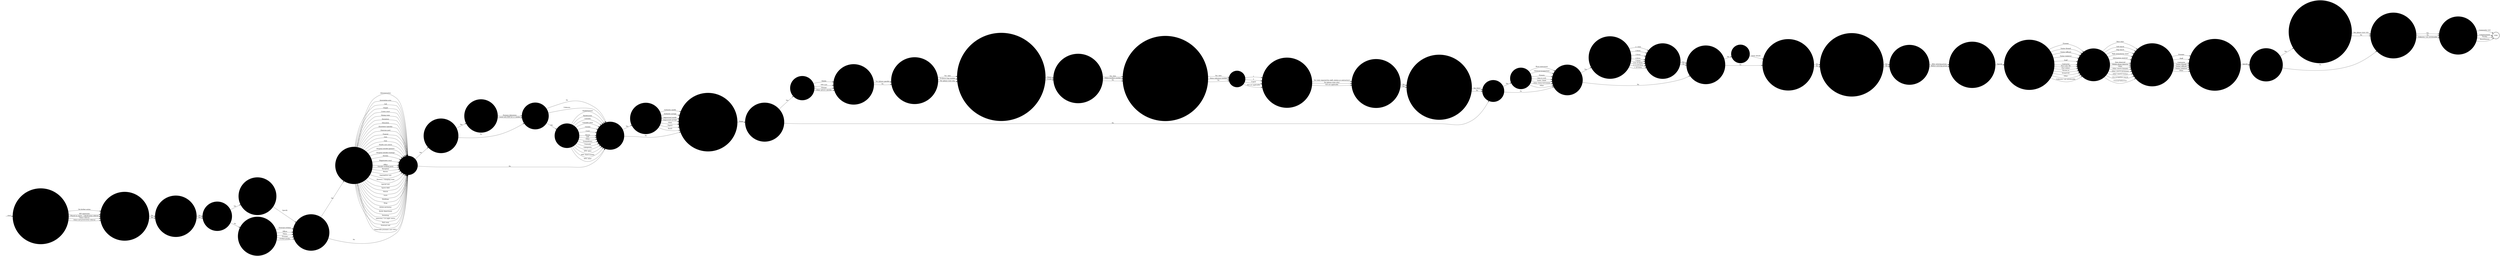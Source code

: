 digraph OLD_FINDS {  rankdir=LR;
  node [shape = circle];
  START_NODE [label="", shape=none];
  START_NODE -> 49257 [label = "start"];
  END_NODE [label="END", shape="doublecircle"];
  49257 [label = "What was the main management outcome of this incident?", style="filled", color="#DDD"];
  49257 -> 49258 [label = "No further action", style="filled", color="#DDD"];
  49257 -> 49258 [label = "IEP regression", style="filled", color="#DDD"];
  49257 -> 49258 [label = "Placed on report ./ adjudication referral", style="filled", color="#DDD"];
  49257 -> 49258 [label = "Police referral", style="filled", color="#DDD"];
  49257 -> 49258 [label = "Police and prosecution referral", style="filled", color="#DDD"];
  49258 [label = "Is any member of staff facing disciplinary charges?", style="filled", color="#DDD"];
  49258 -> 49259 [label = "No", style="filled", color="#DDD"];
  49258 -> 49259 [label = "Yes", style="filled", color="#DDD"];
  49259 [label = "Is this incident associated with an assault?", style="filled", color="#DDD"];
  49259 -> 49260 [label = "No", style="filled", color="#DDD"];
  49259 -> 49260 [label = "Yes", style="filled", color="#DDD"];
  49260 [label = "Was hospitalisation required?", style="filled", color="#DDD"];
  49260 -> 49261 [label = "Yes", style="filled", color="#DDD"];
  49260 -> 49266 [label = "No", style="filled", color="#DDD"];
  49261 [label = "Describe the reason for hospitalisation", style="filled", color="#DDD"];
  49261 -> 49263 [label = "Specify", style="filled", color="#DDD"];
  49263 [label = "Is the location of the incident known?", style="filled", color="#DDD"];
  49263 -> 49264 [label = "Yes", style="filled", color="#DDD"];
  49263 -> 49265 [label = "No", style="filled", color="#DDD"];
  49264 [label = "What was the location of the incident?", style="filled", color="#DDD"];
  49264 -> 49265 [label = "Administration", style="filled", color="#DDD"];
  49264 -> 49265 [label = "Association area", style="filled", color="#DDD"];
  49264 -> 49265 [label = "Cell", style="filled", color="#DDD"];
  49264 -> 49265 [label = "Chapel", style="filled", color="#DDD"];
  49264 -> 49265 [label = "Crown court", style="filled", color="#DDD"];
  49264 -> 49265 [label = "Dining room", style="filled", color="#DDD"];
  49264 -> 49265 [label = "Dormitory", style="filled", color="#DDD"];
  49264 -> 49265 [label = "Education", style="filled", color="#DDD"];
  49264 -> 49265 [label = "Elsewhere (specify)", style="filled", color="#DDD"];
  49264 -> 49265 [label = "Exercise yard", style="filled", color="#DDD"];
  49264 -> 49265 [label = "Funeral", style="filled", color="#DDD"];
  49264 -> 49265 [label = "Gate", style="filled", color="#DDD"];
  49264 -> 49265 [label = "Gym", style="filled", color="#DDD"];
  49264 -> 49265 [label = "Health care centre", style="filled", color="#DDD"];
  49264 -> 49265 [label = "Hospital outside (patient)", style="filled", color="#DDD"];
  49264 -> 49265 [label = "Hospital outside (visiting)", style="filled", color="#DDD"];
  49264 -> 49265 [label = "Kitchen", style="filled", color="#DDD"];
  49264 -> 49265 [label = "Magistrates court", style="filled", color="#DDD"];
  49264 -> 49265 [label = "Office", style="filled", color="#DDD"];
  49264 -> 49265 [label = "Outside working party", style="filled", color="#DDD"];
  49264 -> 49265 [label = "Reception", style="filled", color="#DDD"];
  49264 -> 49265 [label = "Recess", style="filled", color="#DDD"];
  49264 -> 49265 [label = "Segregation unit", style="filled", color="#DDD"];
  49264 -> 49265 [label = "Showers / changing room", style="filled", color="#DDD"];
  49264 -> 49265 [label = "Special unit", style="filled", color="#DDD"];
  49264 -> 49265 [label = "Sports field", style="filled", color="#DDD"];
  49264 -> 49265 [label = "Vehicle", style="filled", color="#DDD"];
  49264 -> 49265 [label = "Visits", style="filled", color="#DDD"];
  49264 -> 49265 [label = "Weddings", style="filled", color="#DDD"];
  49264 -> 49265 [label = "Wing", style="filled", color="#DDD"];
  49264 -> 49265 [label = "Within perimeter", style="filled", color="#DDD"];
  49264 -> 49265 [label = "Works department", style="filled", color="#DDD"];
  49264 -> 49265 [label = "Workshop", style="filled", color="#DDD"];
  49264 -> 49265 [label = "Induction / 1st night centre", style="filled", color="#DDD"];
  49264 -> 49265 [label = "Mail room", style="filled", color="#DDD"];
  49264 -> 49265 [label = "External roof", style="filled", color="#DDD"];
  49264 -> 49265 [label = "Vulnerable prisoners unit (VPU)", style="filled", color="#DDD"];
  49265 [label = "Was a drug found?", style="filled", color="#DDD"];
  49265 -> 49267 [label = "Yes", style="filled", color="#DDD"];
  49265 -> 49271 [label = "No", style="filled", color="#DDD"];
  49266 [label = "Enter description of person hospitalised", style="filled", color="#DDD"];
  49266 -> 49263 [label = "External civilians", style="filled", color="#DDD"];
  49266 -> 49263 [label = "Officer", style="filled", color="#DDD"];
  49266 -> 49263 [label = "Police", style="filled", color="#DDD"];
  49266 -> 49263 [label = "Prisoner", style="filled", color="#DDD"];
  49266 -> 49263 [label = "Civilian grades", style="filled", color="#DDD"];
  49267 [label = "Was the substance found analysed?", style="filled", color="#DDD"];
  49267 -> 49268 [label = "Yes", style="filled", color="#DDD"];
  49267 -> 49269 [label = "No", style="filled", color="#DDD"];
  49268 [label = "How was the substance analysed?", style="filled", color="#DDD"];
  49268 -> 49269 [label = "Forensic laboratory", style="filled", color="#DDD"];
  49268 -> 49269 [label = "Local with BDH kit or similar", style="filled", color="#DDD"];
  49269 [label = "Was the substance a drug?", style="filled", color="#DDD"];
  49269 -> 49270 [label = "Yes", style="filled", color="#DDD"];
  49269 -> 49271 [label = "No", style="filled", color="#DDD"];
  49269 -> 49271 [label = "Unknown", style="filled", color="#DDD"];
  49270 [label = "Describe the drug found", style="filled", color="#DDD"];
  49270 -> 49271 [label = "Amphetamines", style="filled", color="#DDD"];
  49270 -> 49271 [label = "Barbiturates", style="filled", color="#DDD"];
  49270 -> 49271 [label = "Cannabis", style="filled", color="#DDD"];
  49270 -> 49271 [label = "Cannabis plant", style="filled", color="#DDD"];
  49270 -> 49271 [label = "Cocaine", style="filled", color="#DDD"];
  49270 -> 49271 [label = "Crack", style="filled", color="#DDD"];
  49270 -> 49271 [label = "Heroin", style="filled", color="#DDD"];
  49270 -> 49271 [label = "LSD", style="filled", color="#DDD"];
  49270 -> 49271 [label = "Other", style="filled", color="#DDD"];
  49270 -> 49271 [label = "Tranquilisers", style="filled", color="#DDD"];
  49270 -> 49271 [label = "Tramadol", style="filled", color="#DDD"];
  49270 -> 49271 [label = "Gabapentin", style="filled", color="#DDD"];
  49270 -> 49271 [label = "NPS: spice", style="filled", color="#DDD"];
  49270 -> 49271 [label = "NPS: black mamba", style="filled", color="#DDD"];
  49270 -> 49271 [label = "NPS: other", style="filled", color="#DDD"];
  49271 [label = "Was drug equipment found?", style="filled", color="#DDD"];
  49271 -> 49272 [label = "Yes", style="filled", color="#DDD"];
  49271 -> 49273 [label = "No", style="filled", color="#DDD"];
  49272 [label = "Describe drug equipment found", style="filled", color="#DDD"];
  49272 -> 49273 [label = "Authentic needle", style="filled", color="#DDD"];
  49272 -> 49273 [label = "Authentic syringe", style="filled", color="#DDD"];
  49272 -> 49273 [label = "Improvised needle", style="filled", color="#DDD"];
  49272 -> 49273 [label = "Improvised syringe", style="filled", color="#DDD"];
  49272 -> 49273 [label = "Other", style="filled", color="#DDD"];
  49272 -> 49273 [label = "Pipe(s)", style="filled", color="#DDD"];
  49272 -> 49273 [label = "Roach", style="filled", color="#DDD"];
  49273 [label = "To which police station are seized drugs sent for destruction?", style="filled", color="#DDD"];
  49273 -> 49274 [label = "Name", style="filled", color="#DDD"];
  49274 [label = "Was a mobile phone related item found?", style="filled", color="#DDD"];
  49274 -> 49275 [label = "Yes", style="filled", color="#DDD"];
  49274 -> 49287 [label = "No", style="filled", color="#DDD"];
  49275 [label = "Describe the item found", style="filled", color="#DDD"];
  49275 -> 49276 [label = "Mobile", style="filled", color="#DDD"];
  49275 -> 49276 [label = "SIM card", style="filled", color="#DDD"];
  49275 -> 49276 [label = "Charger", style="filled", color="#DDD"];
  49275 -> 49276 [label = "Other (please specify)", style="filled", color="#DDD"];
  49276 [label = "Is make of phone/sims/equipment known?", style="filled", color="#DDD"];
  49276 -> 49279 [label = "Yes (please specify)", style="filled", color="#DDD"];
  49276 -> 49279 [label = "No", style="filled", color="#DDD"];
  49279 [label = "Has phone/SIM/equipment been sent to NDTSG?", style="filled", color="#DDD"];
  49279 -> 49280 [label = "Yes: date", style="filled", color="#DDD"];
  49279 -> 49280 [label = "Evidence bag number", style="filled", color="#DDD"];
  49279 -> 49280 [label = "No: please state why", style="filled", color="#DDD"];
  49280 [label = "Name and grade of member of staff who has authorised for the mobile/SIM to be interrogated", style="filled", color="#DDD"];
  49280 -> 49281 [label = "Name", style="filled", color="#DDD"];
  49280 -> 49281 [label = "Grade", style="filled", color="#DDD"];
  49281 [label = "Has phone/SIM/equipment been retained by police?", style="filled", color="#DDD"];
  49281 -> 49282 [label = "Yes: date", style="filled", color="#DDD"];
  49281 -> 49282 [label = "Police incident number", style="filled", color="#DDD"];
  49281 -> 49282 [label = "No", style="filled", color="#DDD"];
  49282 [label = "Has incident been referred to police for consideration under OMA or crime & security act?", style="filled", color="#DDD"];
  49282 -> 49283 [label = "Yes: date", style="filled", color="#DDD"];
  49282 -> 49283 [label = "Police reference number", style="filled", color="#DDD"];
  49282 -> 49283 [label = "No", style="filled", color="#DDD"];
  49283 [label = "NDTSG priority", style="filled", color="#DDD"];
  49283 -> 49284 [label = "1", style="filled", color="#DDD"];
  49283 -> 49284 [label = "2", style="filled", color="#DDD"];
  49283 -> 49284 [label = "Urgent", style="filled", color="#DDD"];
  49283 -> 49284 [label = "N/A not applicable", style="filled", color="#DDD"];
  49284 [label = "Has written consent been given to interrogate item?", style="filled", color="#DDD"];
  49284 -> 49285 [label = "Yes (only required for staff, visitors or contractors)", style="filled", color="#DDD"];
  49284 -> 49285 [label = "No (please state why)", style="filled", color="#DDD"];
  49284 -> 49285 [label = "N/A not applicable", style="filled", color="#DDD"];
  49285 [label = "Is the incident subject to an internal investigation?", style="filled", color="#DDD"];
  49285 -> 49286 [label = "No", style="filled", color="#DDD"];
  49285 -> 49286 [label = "Yes", style="filled", color="#DDD"];
  49286 [label = "Have items been returned? please specify who to in comments field?", style="filled", color="#DDD"];
  49286 -> 49287 [label = "Yes (date)", style="filled", color="#DDD"];
  49286 -> 49287 [label = "No", style="filled", color="#DDD"];
  49287 [label = "Was a weapon found?", style="filled", color="#DDD"];
  49287 -> 49288 [label = "Yes", style="filled", color="#DDD"];
  49287 -> 49289 [label = "No", style="filled", color="#DDD"];
  49288 [label = "Describe the weapon", style="filled", color="#DDD"];
  49288 -> 49289 [label = "Blunt instrument", style="filled", color="#DDD"];
  49288 -> 49289 [label = "Chemical incapacitant", style="filled", color="#DDD"];
  49288 -> 49289 [label = "Firearm", style="filled", color="#DDD"];
  49288 -> 49289 [label = "Item in sock", style="filled", color="#DDD"];
  49288 -> 49289 [label = "Knife / blade", style="filled", color="#DDD"];
  49288 -> 49289 [label = "Other sharp instrument", style="filled", color="#DDD"];
  49288 -> 49289 [label = "Other", style="filled", color="#DDD"];
  49289 [label = "Was any alcohol / hooch found?", style="filled", color="#DDD"];
  49289 -> 49290 [label = "Yes", style="filled", color="#DDD"];
  49289 -> 49292 [label = "No", style="filled", color="#DDD"];
  49290 [label = "What quantity of alcohol / hooch was found?", style="filled", color="#DDD"];
  49290 -> 49291 [label = "< 1 litre", style="filled", color="#DDD"];
  49290 -> 49291 [label = "2 litres", style="filled", color="#DDD"];
  49290 -> 49291 [label = "3 litres", style="filled", color="#DDD"];
  49290 -> 49291 [label = "4 litres", style="filled", color="#DDD"];
  49290 -> 49291 [label = "5 litres", style="filled", color="#DDD"];
  49290 -> 49291 [label = "6 to 10 litres", style="filled", color="#DDD"];
  49290 -> 49291 [label = "11 to 20 litres", style="filled", color="#DDD"];
  49290 -> 49291 [label = "> 20 litres", style="filled", color="#DDD"];
  49291 [label = "Was any distilling equipment found?", style="filled", color="#DDD"];
  49291 -> 49292 [label = "Yes", style="filled", color="#DDD"];
  49291 -> 49292 [label = "No", style="filled", color="#DDD"];
  49292 [label = "Were any other reportable items found?", style="filled", color="#DDD"];
  49292 -> 49293 [label = "Yes", style="filled", color="#DDD"];
  49292 -> 49294 [label = "No", style="filled", color="#DDD"];
  49293 [label = "Describe the item", style="filled", color="#DDD"];
  49293 -> 49294 [label = "Enter details", style="filled", color="#DDD"];
  49294 [label = "Is the method of entry into the establishment known?", style="filled", color="#DDD"];
  49294 -> 49295 [label = "Yes", style="filled", color="#DDD"];
  49294 -> 49295 [label = "No", style="filled", color="#DDD"];
  49295 [label = "Was a visitor suspected of involvement and arrested by the police?", style="filled", color="#DDD"];
  49295 -> 49296 [label = "Yes", style="filled", color="#DDD"];
  49295 -> 49296 [label = "No", style="filled", color="#DDD"];
  49296 [label = "Describe circumstances of visitors arrest", style="filled", color="#DDD"];
  49296 -> 49297 [label = "After entering prison", style="filled", color="#DDD"];
  49296 -> 49297 [label = "Before entering prison", style="filled", color="#DDD"];
  49297 [label = "To which police station was the visitor taken to?", style="filled", color="#DDD"];
  49297 -> 49300 [label = "Specify", style="filled", color="#DDD"];
  49300 [label = "Describe the method of entry into the establishment", style="filled", color="#DDD"];
  49300 -> 49301 [label = "Prisoner", style="filled", color="#DDD"];
  49300 -> 49301 [label = "Visitor (friend)", style="filled", color="#DDD"];
  49300 -> 49301 [label = "Visitor (official)", style="filled", color="#DDD"];
  49300 -> 49301 [label = "Visitor (relative)", style="filled", color="#DDD"];
  49300 -> 49301 [label = "Staff", style="filled", color="#DDD"];
  49300 -> 49301 [label = "Contractor", style="filled", color="#DDD"];
  49300 -> 49301 [label = "Post (rule 39)", style="filled", color="#DDD"];
  49300 -> 49301 [label = "Post (other)", style="filled", color="#DDD"];
  49300 -> 49301 [label = "Thrown in", style="filled", color="#DDD"];
  49300 -> 49301 [label = "Drone/UAV", style="filled", color="#DDD"];
  49300 -> 49301 [label = "Other", style="filled", color="#DDD"];
  49300 -> 49301 [label = "Unknown / not attributable", style="filled", color="#DDD"];
  49301 [label = "Describe how the item was found", style="filled", color="#DDD"];
  49301 -> 49302 [label = "Boss chair", style="filled", color="#DDD"];
  49301 -> 49302 [label = "Cell search", style="filled", color="#DDD"];
  49301 -> 49302 [label = "Dog search", style="filled", color="#DDD"];
  49301 -> 49302 [label = "High intensitivity wand", style="filled", color="#DDD"];
  49301 -> 49302 [label = "Information received", style="filled", color="#DDD"];
  49301 -> 49302 [label = "Item observed", style="filled", color="#DDD"];
  49301 -> 49302 [label = "Mobile phone detector", style="filled", color="#DDD"];
  49301 -> 49302 [label = "Other", style="filled", color="#DDD"];
  49301 -> 49302 [label = "Other search (inmate)", style="filled", color="#DDD"];
  49301 -> 49302 [label = "Other search (premises)", style="filled", color="#DDD"];
  49301 -> 49302 [label = "Other search (visitor)", style="filled", color="#DDD"];
  49301 -> 49302 [label = "Pre-occupation search", style="filled", color="#DDD"];
  49301 -> 49302 [label = "Unusual behaviour", style="filled", color="#DDD"];
  49302 [label = "If found in possession, whose was it found in", style="filled", color="#DDD"];
  49302 -> 49303 [label = "Prisoner", style="filled", color="#DDD"];
  49302 -> 49303 [label = "Staff", style="filled", color="#DDD"];
  49302 -> 49303 [label = "Contractor", style="filled", color="#DDD"];
  49302 -> 49303 [label = "Visitor (friend)", style="filled", color="#DDD"];
  49302 -> 49303 [label = "Visitor (official)", style="filled", color="#DDD"];
  49302 -> 49303 [label = "Visitor (relative)", style="filled", color="#DDD"];
  49302 -> 49303 [label = "Other", style="filled", color="#DDD"];
  49303 [label = "If an item was found on a person, where was it found?", style="filled", color="#DDD"];
  49303 -> 49304 [label = "Specify", style="filled", color="#DDD"];
  49304 [label = "Is the item heavily contaminated?", style="filled", color="#DDD"];
  49304 -> 49305 [label = "Yes", style="filled", color="#DDD"];
  49304 -> 49306 [label = "No", style="filled", color="#DDD"];
  49305 [label = "If the item is heavily contaminated, is interrogation still required?", style="filled", color="#DDD"];
  49305 -> 49306 [label = "Yes; please state why", style="filled", color="#DDD"];
  49305 -> 49306 [label = "No", style="filled", color="#DDD"];
  49306 [label = "Were the items obtained on temporary release?", style="filled", color="#DDD"];
  49306 -> 49307 [label = "Yes", style="filled", color="#DDD"];
  49306 -> 49307 [label = "No", style="filled", color="#DDD"];
  49306 -> 49307 [label = "Unknown / not attributable", style="filled", color="#DDD"];
  49307 [label = "Describe the type of temporary release", style="filled", color="#DDD"];
  49307 -> END_NODE [label = "Community visit", style="filled", color="#DDD"];
  49307 -> END_NODE [label = "Compassionate", style="filled", color="#DDD"];
  49307 -> END_NODE [label = "Facility", style="filled", color="#DDD"];
  49307 -> END_NODE [label = "Resettlement", style="filled", color="#DDD"];
}

